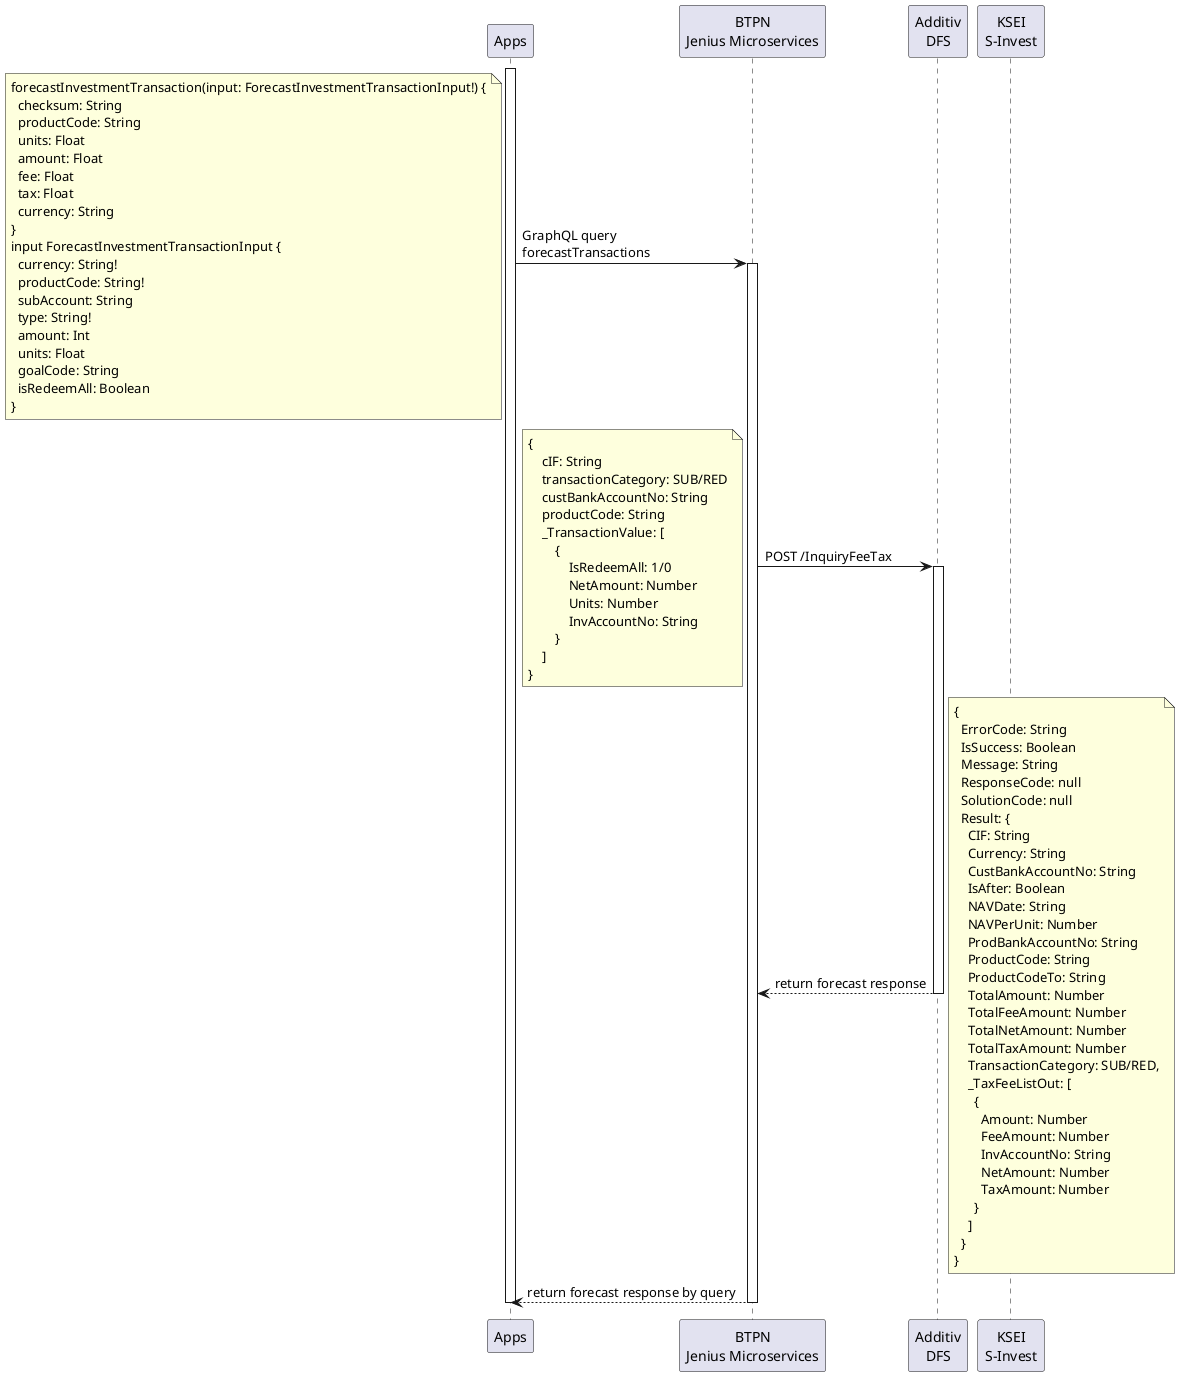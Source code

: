 @startuml forecast
participant "Apps" as app
participant "BTPN\nJenius Microservices" as ms
participant "Additiv\nDFS" as dfs
participant "KSEI\nS-Invest" as ksei

activate app
app -> ms: GraphQL query\nforecastTransactions
note left
forecastInvestmentTransaction(input: ForecastInvestmentTransactionInput!) {
  checksum: String
  productCode: String
  units: Float
  amount: Float
  fee: Float
  tax: Float
  currency: String
}
input ForecastInvestmentTransactionInput {
  currency: String!
  productCode: String!
  subAccount: String
  type: String!
  amount: Int
  units: Float
  goalCode: String
  isRedeemAll: Boolean
}
end note
activate ms
ms -> dfs: POST /InquiryFeeTax
note left
{
    cIF: String
    transactionCategory: SUB/RED
    custBankAccountNo: String
    productCode: String
    _TransactionValue: [
        {
            IsRedeemAll: 1/0
            NetAmount: Number
            Units: Number
            InvAccountNo: String
        }
    ]
}
end note
activate dfs
dfs --> ms: return forecast response
note right
{
  ErrorCode: String
  IsSuccess: Boolean
  Message: String
  ResponseCode: null
  SolutionCode: null
  Result: {
    CIF: String
    Currency: String
    CustBankAccountNo: String
    IsAfter: Boolean
    NAVDate: String
    NAVPerUnit: Number
    ProdBankAccountNo: String
    ProductCode: String
    ProductCodeTo: String
    TotalAmount: Number
    TotalFeeAmount: Number
    TotalNetAmount: Number
    TotalTaxAmount: Number
    TransactionCategory: SUB/RED,
    _TaxFeeListOut: [
      {
        Amount: Number
        FeeAmount: Number
        InvAccountNo: String
        NetAmount: Number
        TaxAmount: Number
      }
    ]
  }
}
end note
deactivate dfs
ms --> app: return forecast response by query
deactivate ms
deactivate app

@enduml